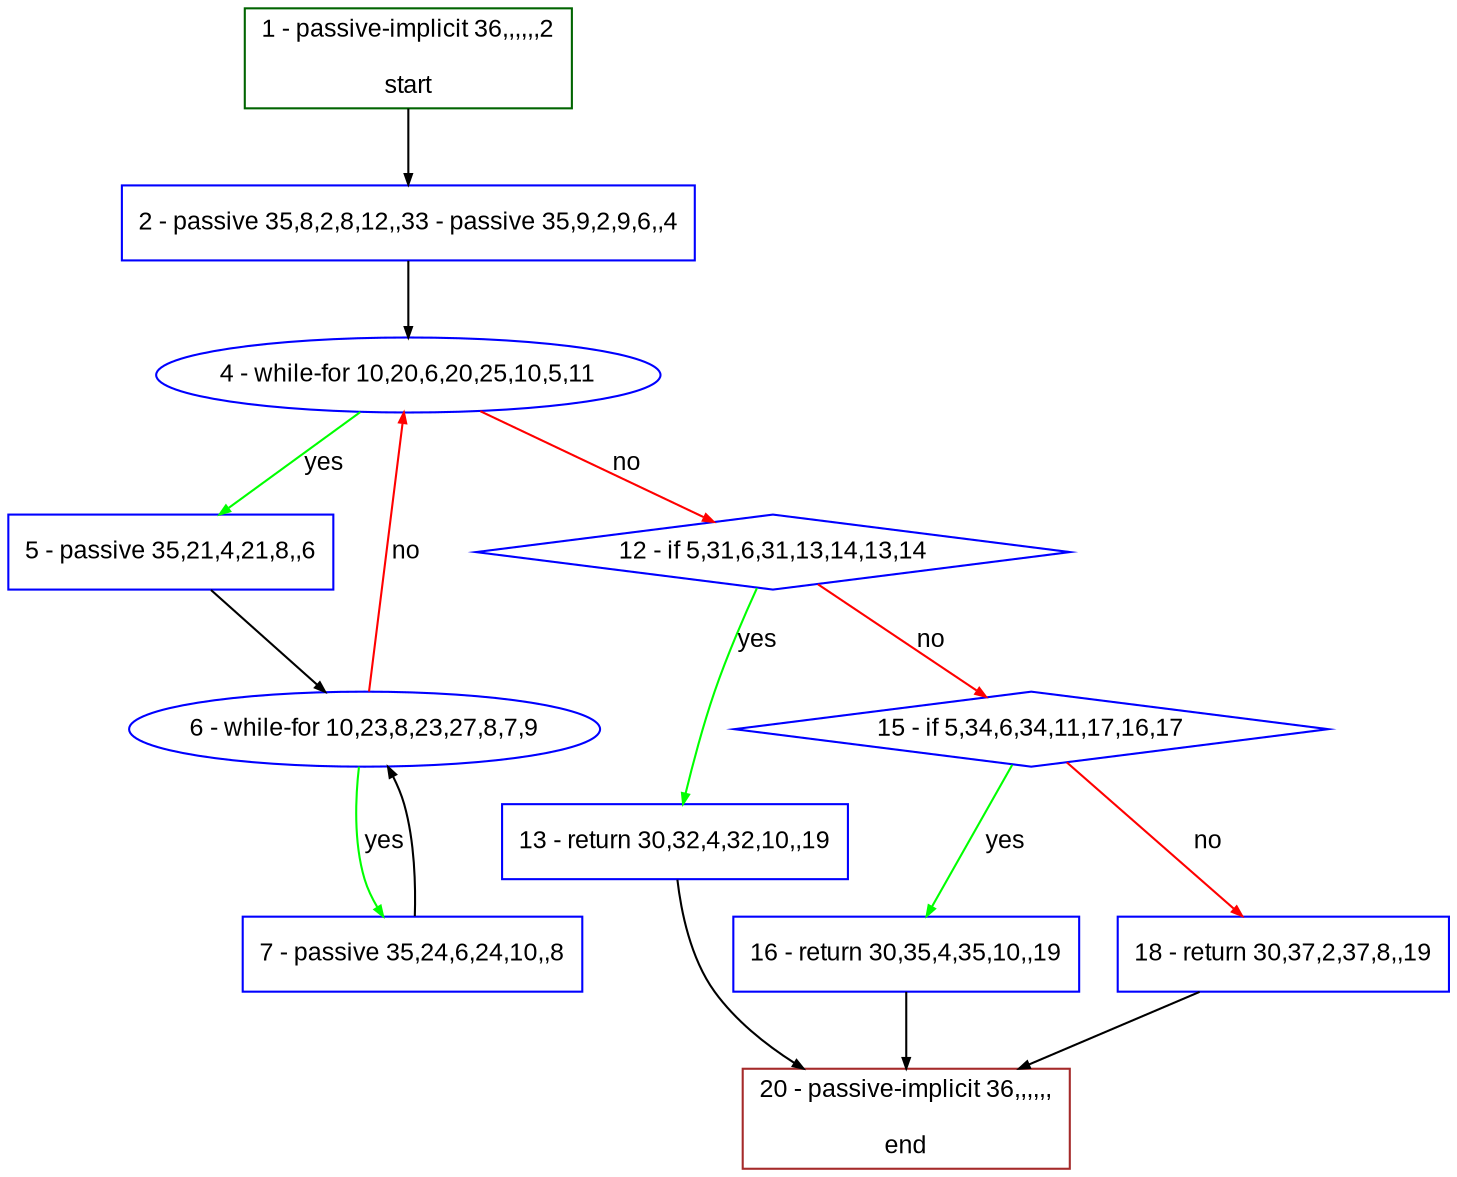 digraph "" {
  graph [bgcolor="white", fillcolor="#FFFFCC", pack="true", packmode="clust", fontname="Arial", label="", fontsize="12", compound="true", style="rounded,filled"];
  node [node_initialized="no", fillcolor="white", fontname="Arial", label="", color="grey", fontsize="12", fixedsize="false", compound="true", shape="rectangle", style="filled"];
  edge [arrowtail="none", lhead="", fontcolor="black", fontname="Arial", label="", color="black", fontsize="12", arrowhead="normal", arrowsize="0.5", compound="true", ltail="", dir="forward"];
  __N1 [fillcolor="#ffffff", label="2 - passive 35,8,2,8,12,,33 - passive 35,9,2,9,6,,4", color="#0000ff", shape="box", style="filled"];
  __N2 [fillcolor="#ffffff", label="1 - passive-implicit 36,,,,,,2\n\nstart", color="#006400", shape="box", style="filled"];
  __N3 [fillcolor="#ffffff", label="4 - while-for 10,20,6,20,25,10,5,11", color="#0000ff", shape="oval", style="filled"];
  __N4 [fillcolor="#ffffff", label="5 - passive 35,21,4,21,8,,6", color="#0000ff", shape="box", style="filled"];
  __N5 [fillcolor="#ffffff", label="12 - if 5,31,6,31,13,14,13,14", color="#0000ff", shape="diamond", style="filled"];
  __N6 [fillcolor="#ffffff", label="6 - while-for 10,23,8,23,27,8,7,9", color="#0000ff", shape="oval", style="filled"];
  __N7 [fillcolor="#ffffff", label="7 - passive 35,24,6,24,10,,8", color="#0000ff", shape="box", style="filled"];
  __N8 [fillcolor="#ffffff", label="13 - return 30,32,4,32,10,,19", color="#0000ff", shape="box", style="filled"];
  __N9 [fillcolor="#ffffff", label="15 - if 5,34,6,34,11,17,16,17", color="#0000ff", shape="diamond", style="filled"];
  __N10 [fillcolor="#ffffff", label="20 - passive-implicit 36,,,,,,\n\nend", color="#a52a2a", shape="box", style="filled"];
  __N11 [fillcolor="#ffffff", label="16 - return 30,35,4,35,10,,19", color="#0000ff", shape="box", style="filled"];
  __N12 [fillcolor="#ffffff", label="18 - return 30,37,2,37,8,,19", color="#0000ff", shape="box", style="filled"];
  __N2 -> __N1 [arrowtail="none", color="#000000", label="", arrowhead="normal", dir="forward"];
  __N1 -> __N3 [arrowtail="none", color="#000000", label="", arrowhead="normal", dir="forward"];
  __N3 -> __N4 [arrowtail="none", color="#00ff00", label="yes", arrowhead="normal", dir="forward"];
  __N3 -> __N5 [arrowtail="none", color="#ff0000", label="no", arrowhead="normal", dir="forward"];
  __N4 -> __N6 [arrowtail="none", color="#000000", label="", arrowhead="normal", dir="forward"];
  __N6 -> __N3 [arrowtail="none", color="#ff0000", label="no", arrowhead="normal", dir="forward"];
  __N6 -> __N7 [arrowtail="none", color="#00ff00", label="yes", arrowhead="normal", dir="forward"];
  __N7 -> __N6 [arrowtail="none", color="#000000", label="", arrowhead="normal", dir="forward"];
  __N5 -> __N8 [arrowtail="none", color="#00ff00", label="yes", arrowhead="normal", dir="forward"];
  __N5 -> __N9 [arrowtail="none", color="#ff0000", label="no", arrowhead="normal", dir="forward"];
  __N8 -> __N10 [arrowtail="none", color="#000000", label="", arrowhead="normal", dir="forward"];
  __N9 -> __N11 [arrowtail="none", color="#00ff00", label="yes", arrowhead="normal", dir="forward"];
  __N9 -> __N12 [arrowtail="none", color="#ff0000", label="no", arrowhead="normal", dir="forward"];
  __N11 -> __N10 [arrowtail="none", color="#000000", label="", arrowhead="normal", dir="forward"];
  __N12 -> __N10 [arrowtail="none", color="#000000", label="", arrowhead="normal", dir="forward"];
}
